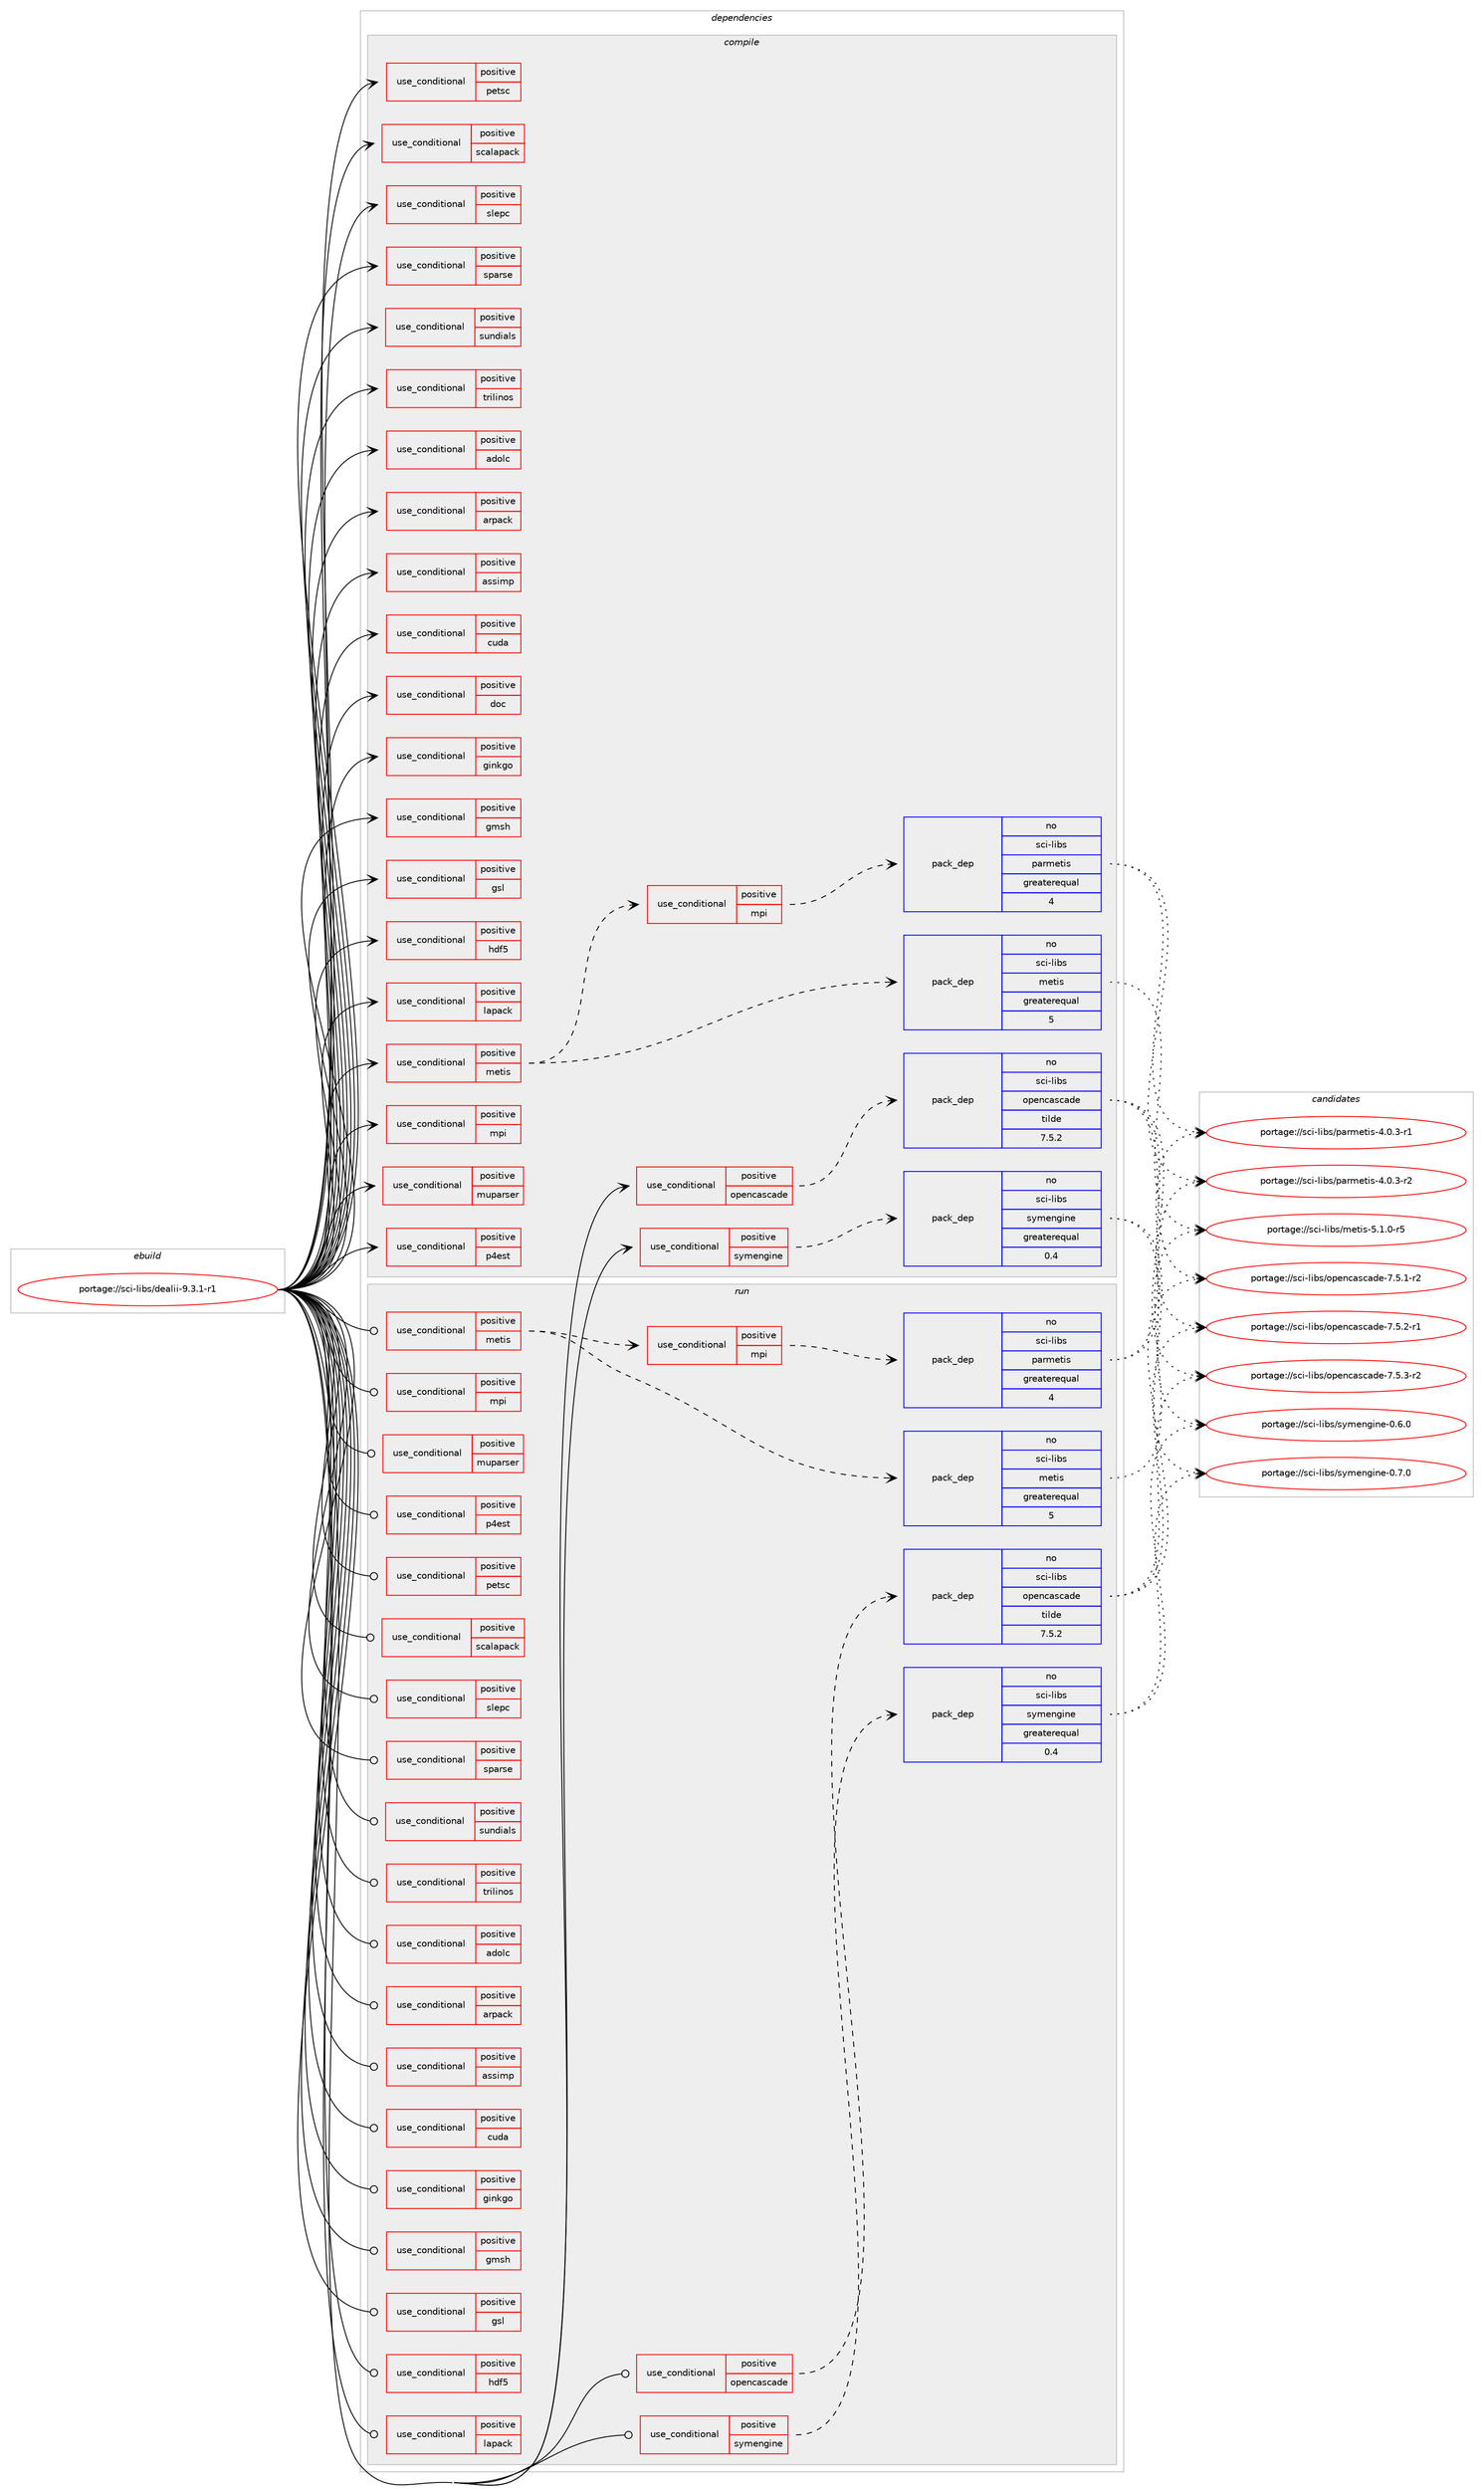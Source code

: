 digraph prolog {

# *************
# Graph options
# *************

newrank=true;
concentrate=true;
compound=true;
graph [rankdir=LR,fontname=Helvetica,fontsize=10,ranksep=1.5];#, ranksep=2.5, nodesep=0.2];
edge  [arrowhead=vee];
node  [fontname=Helvetica,fontsize=10];

# **********
# The ebuild
# **********

subgraph cluster_leftcol {
color=gray;
rank=same;
label=<<i>ebuild</i>>;
id [label="portage://sci-libs/dealii-9.3.1-r1", color=red, width=4, href="../sci-libs/dealii-9.3.1-r1.svg"];
}

# ****************
# The dependencies
# ****************

subgraph cluster_midcol {
color=gray;
label=<<i>dependencies</i>>;
subgraph cluster_compile {
fillcolor="#eeeeee";
style=filled;
label=<<i>compile</i>>;
subgraph cond268 {
dependency475 [label=<<TABLE BORDER="0" CELLBORDER="1" CELLSPACING="0" CELLPADDING="4"><TR><TD ROWSPAN="3" CELLPADDING="10">use_conditional</TD></TR><TR><TD>positive</TD></TR><TR><TD>adolc</TD></TR></TABLE>>, shape=none, color=red];
# *** BEGIN UNKNOWN DEPENDENCY TYPE (TODO) ***
# dependency475 -> package_dependency(portage://sci-libs/dealii-9.3.1-r1,install,no,sci-libs,adolc,none,[,,],[],[])
# *** END UNKNOWN DEPENDENCY TYPE (TODO) ***

}
id:e -> dependency475:w [weight=20,style="solid",arrowhead="vee"];
subgraph cond269 {
dependency476 [label=<<TABLE BORDER="0" CELLBORDER="1" CELLSPACING="0" CELLPADDING="4"><TR><TD ROWSPAN="3" CELLPADDING="10">use_conditional</TD></TR><TR><TD>positive</TD></TR><TR><TD>arpack</TD></TR></TABLE>>, shape=none, color=red];
# *** BEGIN UNKNOWN DEPENDENCY TYPE (TODO) ***
# dependency476 -> package_dependency(portage://sci-libs/dealii-9.3.1-r1,install,no,sci-libs,arpack,none,[,,],[],[use(equal(mpi),none)])
# *** END UNKNOWN DEPENDENCY TYPE (TODO) ***

}
id:e -> dependency476:w [weight=20,style="solid",arrowhead="vee"];
subgraph cond270 {
dependency477 [label=<<TABLE BORDER="0" CELLBORDER="1" CELLSPACING="0" CELLPADDING="4"><TR><TD ROWSPAN="3" CELLPADDING="10">use_conditional</TD></TR><TR><TD>positive</TD></TR><TR><TD>assimp</TD></TR></TABLE>>, shape=none, color=red];
# *** BEGIN UNKNOWN DEPENDENCY TYPE (TODO) ***
# dependency477 -> package_dependency(portage://sci-libs/dealii-9.3.1-r1,install,no,media-libs,assimp,none,[,,],[],[])
# *** END UNKNOWN DEPENDENCY TYPE (TODO) ***

}
id:e -> dependency477:w [weight=20,style="solid",arrowhead="vee"];
subgraph cond271 {
dependency478 [label=<<TABLE BORDER="0" CELLBORDER="1" CELLSPACING="0" CELLPADDING="4"><TR><TD ROWSPAN="3" CELLPADDING="10">use_conditional</TD></TR><TR><TD>positive</TD></TR><TR><TD>cuda</TD></TR></TABLE>>, shape=none, color=red];
# *** BEGIN UNKNOWN DEPENDENCY TYPE (TODO) ***
# dependency478 -> package_dependency(portage://sci-libs/dealii-9.3.1-r1,install,no,dev-util,nvidia-cuda-sdk,none,[,,],[],[])
# *** END UNKNOWN DEPENDENCY TYPE (TODO) ***

}
id:e -> dependency478:w [weight=20,style="solid",arrowhead="vee"];
subgraph cond272 {
dependency479 [label=<<TABLE BORDER="0" CELLBORDER="1" CELLSPACING="0" CELLPADDING="4"><TR><TD ROWSPAN="3" CELLPADDING="10">use_conditional</TD></TR><TR><TD>positive</TD></TR><TR><TD>doc</TD></TR></TABLE>>, shape=none, color=red];
# *** BEGIN UNKNOWN DEPENDENCY TYPE (TODO) ***
# dependency479 -> package_dependency(portage://sci-libs/dealii-9.3.1-r1,install,no,app-doc,doxygen,none,[,,],[],[use(enable(dot),none)])
# *** END UNKNOWN DEPENDENCY TYPE (TODO) ***

# *** BEGIN UNKNOWN DEPENDENCY TYPE (TODO) ***
# dependency479 -> package_dependency(portage://sci-libs/dealii-9.3.1-r1,install,no,dev-lang,perl,none,[,,],[],[])
# *** END UNKNOWN DEPENDENCY TYPE (TODO) ***

}
id:e -> dependency479:w [weight=20,style="solid",arrowhead="vee"];
subgraph cond273 {
dependency480 [label=<<TABLE BORDER="0" CELLBORDER="1" CELLSPACING="0" CELLPADDING="4"><TR><TD ROWSPAN="3" CELLPADDING="10">use_conditional</TD></TR><TR><TD>positive</TD></TR><TR><TD>ginkgo</TD></TR></TABLE>>, shape=none, color=red];
# *** BEGIN UNKNOWN DEPENDENCY TYPE (TODO) ***
# dependency480 -> package_dependency(portage://sci-libs/dealii-9.3.1-r1,install,no,sci-libs,ginkgo,none,[,,],[],[])
# *** END UNKNOWN DEPENDENCY TYPE (TODO) ***

}
id:e -> dependency480:w [weight=20,style="solid",arrowhead="vee"];
subgraph cond274 {
dependency481 [label=<<TABLE BORDER="0" CELLBORDER="1" CELLSPACING="0" CELLPADDING="4"><TR><TD ROWSPAN="3" CELLPADDING="10">use_conditional</TD></TR><TR><TD>positive</TD></TR><TR><TD>gmsh</TD></TR></TABLE>>, shape=none, color=red];
# *** BEGIN UNKNOWN DEPENDENCY TYPE (TODO) ***
# dependency481 -> package_dependency(portage://sci-libs/dealii-9.3.1-r1,install,no,sci-libs,gmsh,none,[,,],[],[])
# *** END UNKNOWN DEPENDENCY TYPE (TODO) ***

}
id:e -> dependency481:w [weight=20,style="solid",arrowhead="vee"];
subgraph cond275 {
dependency482 [label=<<TABLE BORDER="0" CELLBORDER="1" CELLSPACING="0" CELLPADDING="4"><TR><TD ROWSPAN="3" CELLPADDING="10">use_conditional</TD></TR><TR><TD>positive</TD></TR><TR><TD>gsl</TD></TR></TABLE>>, shape=none, color=red];
# *** BEGIN UNKNOWN DEPENDENCY TYPE (TODO) ***
# dependency482 -> package_dependency(portage://sci-libs/dealii-9.3.1-r1,install,no,sci-libs,gsl,none,[,,],any_same_slot,[])
# *** END UNKNOWN DEPENDENCY TYPE (TODO) ***

}
id:e -> dependency482:w [weight=20,style="solid",arrowhead="vee"];
subgraph cond276 {
dependency483 [label=<<TABLE BORDER="0" CELLBORDER="1" CELLSPACING="0" CELLPADDING="4"><TR><TD ROWSPAN="3" CELLPADDING="10">use_conditional</TD></TR><TR><TD>positive</TD></TR><TR><TD>hdf5</TD></TR></TABLE>>, shape=none, color=red];
# *** BEGIN UNKNOWN DEPENDENCY TYPE (TODO) ***
# dependency483 -> package_dependency(portage://sci-libs/dealii-9.3.1-r1,install,no,sci-libs,hdf5,none,[,,],[],[use(equal(mpi),none)])
# *** END UNKNOWN DEPENDENCY TYPE (TODO) ***

}
id:e -> dependency483:w [weight=20,style="solid",arrowhead="vee"];
subgraph cond277 {
dependency484 [label=<<TABLE BORDER="0" CELLBORDER="1" CELLSPACING="0" CELLPADDING="4"><TR><TD ROWSPAN="3" CELLPADDING="10">use_conditional</TD></TR><TR><TD>positive</TD></TR><TR><TD>lapack</TD></TR></TABLE>>, shape=none, color=red];
# *** BEGIN UNKNOWN DEPENDENCY TYPE (TODO) ***
# dependency484 -> package_dependency(portage://sci-libs/dealii-9.3.1-r1,install,no,virtual,lapack,none,[,,],[],[])
# *** END UNKNOWN DEPENDENCY TYPE (TODO) ***

}
id:e -> dependency484:w [weight=20,style="solid",arrowhead="vee"];
subgraph cond278 {
dependency485 [label=<<TABLE BORDER="0" CELLBORDER="1" CELLSPACING="0" CELLPADDING="4"><TR><TD ROWSPAN="3" CELLPADDING="10">use_conditional</TD></TR><TR><TD>positive</TD></TR><TR><TD>metis</TD></TR></TABLE>>, shape=none, color=red];
subgraph pack201 {
dependency486 [label=<<TABLE BORDER="0" CELLBORDER="1" CELLSPACING="0" CELLPADDING="4" WIDTH="220"><TR><TD ROWSPAN="6" CELLPADDING="30">pack_dep</TD></TR><TR><TD WIDTH="110">no</TD></TR><TR><TD>sci-libs</TD></TR><TR><TD>metis</TD></TR><TR><TD>greaterequal</TD></TR><TR><TD>5</TD></TR></TABLE>>, shape=none, color=blue];
}
dependency485:e -> dependency486:w [weight=20,style="dashed",arrowhead="vee"];
subgraph cond279 {
dependency487 [label=<<TABLE BORDER="0" CELLBORDER="1" CELLSPACING="0" CELLPADDING="4"><TR><TD ROWSPAN="3" CELLPADDING="10">use_conditional</TD></TR><TR><TD>positive</TD></TR><TR><TD>mpi</TD></TR></TABLE>>, shape=none, color=red];
subgraph pack202 {
dependency488 [label=<<TABLE BORDER="0" CELLBORDER="1" CELLSPACING="0" CELLPADDING="4" WIDTH="220"><TR><TD ROWSPAN="6" CELLPADDING="30">pack_dep</TD></TR><TR><TD WIDTH="110">no</TD></TR><TR><TD>sci-libs</TD></TR><TR><TD>parmetis</TD></TR><TR><TD>greaterequal</TD></TR><TR><TD>4</TD></TR></TABLE>>, shape=none, color=blue];
}
dependency487:e -> dependency488:w [weight=20,style="dashed",arrowhead="vee"];
}
dependency485:e -> dependency487:w [weight=20,style="dashed",arrowhead="vee"];
}
id:e -> dependency485:w [weight=20,style="solid",arrowhead="vee"];
subgraph cond280 {
dependency489 [label=<<TABLE BORDER="0" CELLBORDER="1" CELLSPACING="0" CELLPADDING="4"><TR><TD ROWSPAN="3" CELLPADDING="10">use_conditional</TD></TR><TR><TD>positive</TD></TR><TR><TD>mpi</TD></TR></TABLE>>, shape=none, color=red];
# *** BEGIN UNKNOWN DEPENDENCY TYPE (TODO) ***
# dependency489 -> package_dependency(portage://sci-libs/dealii-9.3.1-r1,install,no,virtual,mpi,none,[,,],[],[])
# *** END UNKNOWN DEPENDENCY TYPE (TODO) ***

}
id:e -> dependency489:w [weight=20,style="solid",arrowhead="vee"];
subgraph cond281 {
dependency490 [label=<<TABLE BORDER="0" CELLBORDER="1" CELLSPACING="0" CELLPADDING="4"><TR><TD ROWSPAN="3" CELLPADDING="10">use_conditional</TD></TR><TR><TD>positive</TD></TR><TR><TD>muparser</TD></TR></TABLE>>, shape=none, color=red];
# *** BEGIN UNKNOWN DEPENDENCY TYPE (TODO) ***
# dependency490 -> package_dependency(portage://sci-libs/dealii-9.3.1-r1,install,no,dev-cpp,muParser,none,[,,],[],[])
# *** END UNKNOWN DEPENDENCY TYPE (TODO) ***

}
id:e -> dependency490:w [weight=20,style="solid",arrowhead="vee"];
subgraph cond282 {
dependency491 [label=<<TABLE BORDER="0" CELLBORDER="1" CELLSPACING="0" CELLPADDING="4"><TR><TD ROWSPAN="3" CELLPADDING="10">use_conditional</TD></TR><TR><TD>positive</TD></TR><TR><TD>opencascade</TD></TR></TABLE>>, shape=none, color=red];
subgraph pack203 {
dependency492 [label=<<TABLE BORDER="0" CELLBORDER="1" CELLSPACING="0" CELLPADDING="4" WIDTH="220"><TR><TD ROWSPAN="6" CELLPADDING="30">pack_dep</TD></TR><TR><TD WIDTH="110">no</TD></TR><TR><TD>sci-libs</TD></TR><TR><TD>opencascade</TD></TR><TR><TD>tilde</TD></TR><TR><TD>7.5.2</TD></TR></TABLE>>, shape=none, color=blue];
}
dependency491:e -> dependency492:w [weight=20,style="dashed",arrowhead="vee"];
}
id:e -> dependency491:w [weight=20,style="solid",arrowhead="vee"];
subgraph cond283 {
dependency493 [label=<<TABLE BORDER="0" CELLBORDER="1" CELLSPACING="0" CELLPADDING="4"><TR><TD ROWSPAN="3" CELLPADDING="10">use_conditional</TD></TR><TR><TD>positive</TD></TR><TR><TD>p4est</TD></TR></TABLE>>, shape=none, color=red];
# *** BEGIN UNKNOWN DEPENDENCY TYPE (TODO) ***
# dependency493 -> package_dependency(portage://sci-libs/dealii-9.3.1-r1,install,no,sci-libs,p4est,none,[,,],[],[use(enable(mpi),none)])
# *** END UNKNOWN DEPENDENCY TYPE (TODO) ***

}
id:e -> dependency493:w [weight=20,style="solid",arrowhead="vee"];
subgraph cond284 {
dependency494 [label=<<TABLE BORDER="0" CELLBORDER="1" CELLSPACING="0" CELLPADDING="4"><TR><TD ROWSPAN="3" CELLPADDING="10">use_conditional</TD></TR><TR><TD>positive</TD></TR><TR><TD>petsc</TD></TR></TABLE>>, shape=none, color=red];
# *** BEGIN UNKNOWN DEPENDENCY TYPE (TODO) ***
# dependency494 -> package_dependency(portage://sci-libs/dealii-9.3.1-r1,install,no,sci-mathematics,petsc,none,[,,],[],[use(equal(mpi),none)])
# *** END UNKNOWN DEPENDENCY TYPE (TODO) ***

}
id:e -> dependency494:w [weight=20,style="solid",arrowhead="vee"];
subgraph cond285 {
dependency495 [label=<<TABLE BORDER="0" CELLBORDER="1" CELLSPACING="0" CELLPADDING="4"><TR><TD ROWSPAN="3" CELLPADDING="10">use_conditional</TD></TR><TR><TD>positive</TD></TR><TR><TD>scalapack</TD></TR></TABLE>>, shape=none, color=red];
# *** BEGIN UNKNOWN DEPENDENCY TYPE (TODO) ***
# dependency495 -> package_dependency(portage://sci-libs/dealii-9.3.1-r1,install,no,sci-libs,scalapack,none,[,,],[],[])
# *** END UNKNOWN DEPENDENCY TYPE (TODO) ***

}
id:e -> dependency495:w [weight=20,style="solid",arrowhead="vee"];
subgraph cond286 {
dependency496 [label=<<TABLE BORDER="0" CELLBORDER="1" CELLSPACING="0" CELLPADDING="4"><TR><TD ROWSPAN="3" CELLPADDING="10">use_conditional</TD></TR><TR><TD>positive</TD></TR><TR><TD>slepc</TD></TR></TABLE>>, shape=none, color=red];
# *** BEGIN UNKNOWN DEPENDENCY TYPE (TODO) ***
# dependency496 -> package_dependency(portage://sci-libs/dealii-9.3.1-r1,install,no,sci-mathematics,slepc,none,[,,],[],[use(equal(mpi),none)])
# *** END UNKNOWN DEPENDENCY TYPE (TODO) ***

}
id:e -> dependency496:w [weight=20,style="solid",arrowhead="vee"];
subgraph cond287 {
dependency497 [label=<<TABLE BORDER="0" CELLBORDER="1" CELLSPACING="0" CELLPADDING="4"><TR><TD ROWSPAN="3" CELLPADDING="10">use_conditional</TD></TR><TR><TD>positive</TD></TR><TR><TD>sparse</TD></TR></TABLE>>, shape=none, color=red];
# *** BEGIN UNKNOWN DEPENDENCY TYPE (TODO) ***
# dependency497 -> package_dependency(portage://sci-libs/dealii-9.3.1-r1,install,no,sci-libs,umfpack,none,[,,],[],[])
# *** END UNKNOWN DEPENDENCY TYPE (TODO) ***

}
id:e -> dependency497:w [weight=20,style="solid",arrowhead="vee"];
subgraph cond288 {
dependency498 [label=<<TABLE BORDER="0" CELLBORDER="1" CELLSPACING="0" CELLPADDING="4"><TR><TD ROWSPAN="3" CELLPADDING="10">use_conditional</TD></TR><TR><TD>positive</TD></TR><TR><TD>sundials</TD></TR></TABLE>>, shape=none, color=red];
# *** BEGIN UNKNOWN DEPENDENCY TYPE (TODO) ***
# dependency498 -> package_dependency(portage://sci-libs/dealii-9.3.1-r1,install,no,sci-libs,sundials,none,[,,],any_same_slot,[])
# *** END UNKNOWN DEPENDENCY TYPE (TODO) ***

}
id:e -> dependency498:w [weight=20,style="solid",arrowhead="vee"];
subgraph cond289 {
dependency499 [label=<<TABLE BORDER="0" CELLBORDER="1" CELLSPACING="0" CELLPADDING="4"><TR><TD ROWSPAN="3" CELLPADDING="10">use_conditional</TD></TR><TR><TD>positive</TD></TR><TR><TD>symengine</TD></TR></TABLE>>, shape=none, color=red];
subgraph pack204 {
dependency500 [label=<<TABLE BORDER="0" CELLBORDER="1" CELLSPACING="0" CELLPADDING="4" WIDTH="220"><TR><TD ROWSPAN="6" CELLPADDING="30">pack_dep</TD></TR><TR><TD WIDTH="110">no</TD></TR><TR><TD>sci-libs</TD></TR><TR><TD>symengine</TD></TR><TR><TD>greaterequal</TD></TR><TR><TD>0.4</TD></TR></TABLE>>, shape=none, color=blue];
}
dependency499:e -> dependency500:w [weight=20,style="dashed",arrowhead="vee"];
}
id:e -> dependency499:w [weight=20,style="solid",arrowhead="vee"];
subgraph cond290 {
dependency501 [label=<<TABLE BORDER="0" CELLBORDER="1" CELLSPACING="0" CELLPADDING="4"><TR><TD ROWSPAN="3" CELLPADDING="10">use_conditional</TD></TR><TR><TD>positive</TD></TR><TR><TD>trilinos</TD></TR></TABLE>>, shape=none, color=red];
# *** BEGIN UNKNOWN DEPENDENCY TYPE (TODO) ***
# dependency501 -> package_dependency(portage://sci-libs/dealii-9.3.1-r1,install,no,sci-libs,trilinos,none,[,,],[],[])
# *** END UNKNOWN DEPENDENCY TYPE (TODO) ***

}
id:e -> dependency501:w [weight=20,style="solid",arrowhead="vee"];
# *** BEGIN UNKNOWN DEPENDENCY TYPE (TODO) ***
# id -> package_dependency(portage://sci-libs/dealii-9.3.1-r1,install,no,app-arch,bzip2,none,[,,],[],[])
# *** END UNKNOWN DEPENDENCY TYPE (TODO) ***

# *** BEGIN UNKNOWN DEPENDENCY TYPE (TODO) ***
# id -> package_dependency(portage://sci-libs/dealii-9.3.1-r1,install,no,dev-cpp,tbb,none,[,,],any_same_slot,[])
# *** END UNKNOWN DEPENDENCY TYPE (TODO) ***

# *** BEGIN UNKNOWN DEPENDENCY TYPE (TODO) ***
# id -> package_dependency(portage://sci-libs/dealii-9.3.1-r1,install,no,dev-libs,boost,none,[,,],any_same_slot,[])
# *** END UNKNOWN DEPENDENCY TYPE (TODO) ***

# *** BEGIN UNKNOWN DEPENDENCY TYPE (TODO) ***
# id -> package_dependency(portage://sci-libs/dealii-9.3.1-r1,install,no,sys-libs,zlib,none,[,,],[],[])
# *** END UNKNOWN DEPENDENCY TYPE (TODO) ***

# *** BEGIN UNKNOWN DEPENDENCY TYPE (TODO) ***
# id -> package_dependency(portage://sci-libs/dealii-9.3.1-r1,install,no,virtual,pkgconfig,none,[,,],[],[])
# *** END UNKNOWN DEPENDENCY TYPE (TODO) ***

}
subgraph cluster_compileandrun {
fillcolor="#eeeeee";
style=filled;
label=<<i>compile and run</i>>;
}
subgraph cluster_run {
fillcolor="#eeeeee";
style=filled;
label=<<i>run</i>>;
subgraph cond291 {
dependency502 [label=<<TABLE BORDER="0" CELLBORDER="1" CELLSPACING="0" CELLPADDING="4"><TR><TD ROWSPAN="3" CELLPADDING="10">use_conditional</TD></TR><TR><TD>positive</TD></TR><TR><TD>adolc</TD></TR></TABLE>>, shape=none, color=red];
# *** BEGIN UNKNOWN DEPENDENCY TYPE (TODO) ***
# dependency502 -> package_dependency(portage://sci-libs/dealii-9.3.1-r1,run,no,sci-libs,adolc,none,[,,],[],[])
# *** END UNKNOWN DEPENDENCY TYPE (TODO) ***

}
id:e -> dependency502:w [weight=20,style="solid",arrowhead="odot"];
subgraph cond292 {
dependency503 [label=<<TABLE BORDER="0" CELLBORDER="1" CELLSPACING="0" CELLPADDING="4"><TR><TD ROWSPAN="3" CELLPADDING="10">use_conditional</TD></TR><TR><TD>positive</TD></TR><TR><TD>arpack</TD></TR></TABLE>>, shape=none, color=red];
# *** BEGIN UNKNOWN DEPENDENCY TYPE (TODO) ***
# dependency503 -> package_dependency(portage://sci-libs/dealii-9.3.1-r1,run,no,sci-libs,arpack,none,[,,],[],[use(equal(mpi),none)])
# *** END UNKNOWN DEPENDENCY TYPE (TODO) ***

}
id:e -> dependency503:w [weight=20,style="solid",arrowhead="odot"];
subgraph cond293 {
dependency504 [label=<<TABLE BORDER="0" CELLBORDER="1" CELLSPACING="0" CELLPADDING="4"><TR><TD ROWSPAN="3" CELLPADDING="10">use_conditional</TD></TR><TR><TD>positive</TD></TR><TR><TD>assimp</TD></TR></TABLE>>, shape=none, color=red];
# *** BEGIN UNKNOWN DEPENDENCY TYPE (TODO) ***
# dependency504 -> package_dependency(portage://sci-libs/dealii-9.3.1-r1,run,no,media-libs,assimp,none,[,,],[],[])
# *** END UNKNOWN DEPENDENCY TYPE (TODO) ***

}
id:e -> dependency504:w [weight=20,style="solid",arrowhead="odot"];
subgraph cond294 {
dependency505 [label=<<TABLE BORDER="0" CELLBORDER="1" CELLSPACING="0" CELLPADDING="4"><TR><TD ROWSPAN="3" CELLPADDING="10">use_conditional</TD></TR><TR><TD>positive</TD></TR><TR><TD>cuda</TD></TR></TABLE>>, shape=none, color=red];
# *** BEGIN UNKNOWN DEPENDENCY TYPE (TODO) ***
# dependency505 -> package_dependency(portage://sci-libs/dealii-9.3.1-r1,run,no,dev-util,nvidia-cuda-sdk,none,[,,],[],[])
# *** END UNKNOWN DEPENDENCY TYPE (TODO) ***

}
id:e -> dependency505:w [weight=20,style="solid",arrowhead="odot"];
subgraph cond295 {
dependency506 [label=<<TABLE BORDER="0" CELLBORDER="1" CELLSPACING="0" CELLPADDING="4"><TR><TD ROWSPAN="3" CELLPADDING="10">use_conditional</TD></TR><TR><TD>positive</TD></TR><TR><TD>ginkgo</TD></TR></TABLE>>, shape=none, color=red];
# *** BEGIN UNKNOWN DEPENDENCY TYPE (TODO) ***
# dependency506 -> package_dependency(portage://sci-libs/dealii-9.3.1-r1,run,no,sci-libs,ginkgo,none,[,,],[],[])
# *** END UNKNOWN DEPENDENCY TYPE (TODO) ***

}
id:e -> dependency506:w [weight=20,style="solid",arrowhead="odot"];
subgraph cond296 {
dependency507 [label=<<TABLE BORDER="0" CELLBORDER="1" CELLSPACING="0" CELLPADDING="4"><TR><TD ROWSPAN="3" CELLPADDING="10">use_conditional</TD></TR><TR><TD>positive</TD></TR><TR><TD>gmsh</TD></TR></TABLE>>, shape=none, color=red];
# *** BEGIN UNKNOWN DEPENDENCY TYPE (TODO) ***
# dependency507 -> package_dependency(portage://sci-libs/dealii-9.3.1-r1,run,no,sci-libs,gmsh,none,[,,],[],[])
# *** END UNKNOWN DEPENDENCY TYPE (TODO) ***

}
id:e -> dependency507:w [weight=20,style="solid",arrowhead="odot"];
subgraph cond297 {
dependency508 [label=<<TABLE BORDER="0" CELLBORDER="1" CELLSPACING="0" CELLPADDING="4"><TR><TD ROWSPAN="3" CELLPADDING="10">use_conditional</TD></TR><TR><TD>positive</TD></TR><TR><TD>gsl</TD></TR></TABLE>>, shape=none, color=red];
# *** BEGIN UNKNOWN DEPENDENCY TYPE (TODO) ***
# dependency508 -> package_dependency(portage://sci-libs/dealii-9.3.1-r1,run,no,sci-libs,gsl,none,[,,],any_same_slot,[])
# *** END UNKNOWN DEPENDENCY TYPE (TODO) ***

}
id:e -> dependency508:w [weight=20,style="solid",arrowhead="odot"];
subgraph cond298 {
dependency509 [label=<<TABLE BORDER="0" CELLBORDER="1" CELLSPACING="0" CELLPADDING="4"><TR><TD ROWSPAN="3" CELLPADDING="10">use_conditional</TD></TR><TR><TD>positive</TD></TR><TR><TD>hdf5</TD></TR></TABLE>>, shape=none, color=red];
# *** BEGIN UNKNOWN DEPENDENCY TYPE (TODO) ***
# dependency509 -> package_dependency(portage://sci-libs/dealii-9.3.1-r1,run,no,sci-libs,hdf5,none,[,,],[],[use(equal(mpi),none)])
# *** END UNKNOWN DEPENDENCY TYPE (TODO) ***

}
id:e -> dependency509:w [weight=20,style="solid",arrowhead="odot"];
subgraph cond299 {
dependency510 [label=<<TABLE BORDER="0" CELLBORDER="1" CELLSPACING="0" CELLPADDING="4"><TR><TD ROWSPAN="3" CELLPADDING="10">use_conditional</TD></TR><TR><TD>positive</TD></TR><TR><TD>lapack</TD></TR></TABLE>>, shape=none, color=red];
# *** BEGIN UNKNOWN DEPENDENCY TYPE (TODO) ***
# dependency510 -> package_dependency(portage://sci-libs/dealii-9.3.1-r1,run,no,virtual,lapack,none,[,,],[],[])
# *** END UNKNOWN DEPENDENCY TYPE (TODO) ***

}
id:e -> dependency510:w [weight=20,style="solid",arrowhead="odot"];
subgraph cond300 {
dependency511 [label=<<TABLE BORDER="0" CELLBORDER="1" CELLSPACING="0" CELLPADDING="4"><TR><TD ROWSPAN="3" CELLPADDING="10">use_conditional</TD></TR><TR><TD>positive</TD></TR><TR><TD>metis</TD></TR></TABLE>>, shape=none, color=red];
subgraph pack205 {
dependency512 [label=<<TABLE BORDER="0" CELLBORDER="1" CELLSPACING="0" CELLPADDING="4" WIDTH="220"><TR><TD ROWSPAN="6" CELLPADDING="30">pack_dep</TD></TR><TR><TD WIDTH="110">no</TD></TR><TR><TD>sci-libs</TD></TR><TR><TD>metis</TD></TR><TR><TD>greaterequal</TD></TR><TR><TD>5</TD></TR></TABLE>>, shape=none, color=blue];
}
dependency511:e -> dependency512:w [weight=20,style="dashed",arrowhead="vee"];
subgraph cond301 {
dependency513 [label=<<TABLE BORDER="0" CELLBORDER="1" CELLSPACING="0" CELLPADDING="4"><TR><TD ROWSPAN="3" CELLPADDING="10">use_conditional</TD></TR><TR><TD>positive</TD></TR><TR><TD>mpi</TD></TR></TABLE>>, shape=none, color=red];
subgraph pack206 {
dependency514 [label=<<TABLE BORDER="0" CELLBORDER="1" CELLSPACING="0" CELLPADDING="4" WIDTH="220"><TR><TD ROWSPAN="6" CELLPADDING="30">pack_dep</TD></TR><TR><TD WIDTH="110">no</TD></TR><TR><TD>sci-libs</TD></TR><TR><TD>parmetis</TD></TR><TR><TD>greaterequal</TD></TR><TR><TD>4</TD></TR></TABLE>>, shape=none, color=blue];
}
dependency513:e -> dependency514:w [weight=20,style="dashed",arrowhead="vee"];
}
dependency511:e -> dependency513:w [weight=20,style="dashed",arrowhead="vee"];
}
id:e -> dependency511:w [weight=20,style="solid",arrowhead="odot"];
subgraph cond302 {
dependency515 [label=<<TABLE BORDER="0" CELLBORDER="1" CELLSPACING="0" CELLPADDING="4"><TR><TD ROWSPAN="3" CELLPADDING="10">use_conditional</TD></TR><TR><TD>positive</TD></TR><TR><TD>mpi</TD></TR></TABLE>>, shape=none, color=red];
# *** BEGIN UNKNOWN DEPENDENCY TYPE (TODO) ***
# dependency515 -> package_dependency(portage://sci-libs/dealii-9.3.1-r1,run,no,virtual,mpi,none,[,,],[],[])
# *** END UNKNOWN DEPENDENCY TYPE (TODO) ***

}
id:e -> dependency515:w [weight=20,style="solid",arrowhead="odot"];
subgraph cond303 {
dependency516 [label=<<TABLE BORDER="0" CELLBORDER="1" CELLSPACING="0" CELLPADDING="4"><TR><TD ROWSPAN="3" CELLPADDING="10">use_conditional</TD></TR><TR><TD>positive</TD></TR><TR><TD>muparser</TD></TR></TABLE>>, shape=none, color=red];
# *** BEGIN UNKNOWN DEPENDENCY TYPE (TODO) ***
# dependency516 -> package_dependency(portage://sci-libs/dealii-9.3.1-r1,run,no,dev-cpp,muParser,none,[,,],[],[])
# *** END UNKNOWN DEPENDENCY TYPE (TODO) ***

}
id:e -> dependency516:w [weight=20,style="solid",arrowhead="odot"];
subgraph cond304 {
dependency517 [label=<<TABLE BORDER="0" CELLBORDER="1" CELLSPACING="0" CELLPADDING="4"><TR><TD ROWSPAN="3" CELLPADDING="10">use_conditional</TD></TR><TR><TD>positive</TD></TR><TR><TD>opencascade</TD></TR></TABLE>>, shape=none, color=red];
subgraph pack207 {
dependency518 [label=<<TABLE BORDER="0" CELLBORDER="1" CELLSPACING="0" CELLPADDING="4" WIDTH="220"><TR><TD ROWSPAN="6" CELLPADDING="30">pack_dep</TD></TR><TR><TD WIDTH="110">no</TD></TR><TR><TD>sci-libs</TD></TR><TR><TD>opencascade</TD></TR><TR><TD>tilde</TD></TR><TR><TD>7.5.2</TD></TR></TABLE>>, shape=none, color=blue];
}
dependency517:e -> dependency518:w [weight=20,style="dashed",arrowhead="vee"];
}
id:e -> dependency517:w [weight=20,style="solid",arrowhead="odot"];
subgraph cond305 {
dependency519 [label=<<TABLE BORDER="0" CELLBORDER="1" CELLSPACING="0" CELLPADDING="4"><TR><TD ROWSPAN="3" CELLPADDING="10">use_conditional</TD></TR><TR><TD>positive</TD></TR><TR><TD>p4est</TD></TR></TABLE>>, shape=none, color=red];
# *** BEGIN UNKNOWN DEPENDENCY TYPE (TODO) ***
# dependency519 -> package_dependency(portage://sci-libs/dealii-9.3.1-r1,run,no,sci-libs,p4est,none,[,,],[],[use(enable(mpi),none)])
# *** END UNKNOWN DEPENDENCY TYPE (TODO) ***

}
id:e -> dependency519:w [weight=20,style="solid",arrowhead="odot"];
subgraph cond306 {
dependency520 [label=<<TABLE BORDER="0" CELLBORDER="1" CELLSPACING="0" CELLPADDING="4"><TR><TD ROWSPAN="3" CELLPADDING="10">use_conditional</TD></TR><TR><TD>positive</TD></TR><TR><TD>petsc</TD></TR></TABLE>>, shape=none, color=red];
# *** BEGIN UNKNOWN DEPENDENCY TYPE (TODO) ***
# dependency520 -> package_dependency(portage://sci-libs/dealii-9.3.1-r1,run,no,sci-mathematics,petsc,none,[,,],[],[use(equal(mpi),none)])
# *** END UNKNOWN DEPENDENCY TYPE (TODO) ***

}
id:e -> dependency520:w [weight=20,style="solid",arrowhead="odot"];
subgraph cond307 {
dependency521 [label=<<TABLE BORDER="0" CELLBORDER="1" CELLSPACING="0" CELLPADDING="4"><TR><TD ROWSPAN="3" CELLPADDING="10">use_conditional</TD></TR><TR><TD>positive</TD></TR><TR><TD>scalapack</TD></TR></TABLE>>, shape=none, color=red];
# *** BEGIN UNKNOWN DEPENDENCY TYPE (TODO) ***
# dependency521 -> package_dependency(portage://sci-libs/dealii-9.3.1-r1,run,no,sci-libs,scalapack,none,[,,],[],[])
# *** END UNKNOWN DEPENDENCY TYPE (TODO) ***

}
id:e -> dependency521:w [weight=20,style="solid",arrowhead="odot"];
subgraph cond308 {
dependency522 [label=<<TABLE BORDER="0" CELLBORDER="1" CELLSPACING="0" CELLPADDING="4"><TR><TD ROWSPAN="3" CELLPADDING="10">use_conditional</TD></TR><TR><TD>positive</TD></TR><TR><TD>slepc</TD></TR></TABLE>>, shape=none, color=red];
# *** BEGIN UNKNOWN DEPENDENCY TYPE (TODO) ***
# dependency522 -> package_dependency(portage://sci-libs/dealii-9.3.1-r1,run,no,sci-mathematics,slepc,none,[,,],[],[use(equal(mpi),none)])
# *** END UNKNOWN DEPENDENCY TYPE (TODO) ***

}
id:e -> dependency522:w [weight=20,style="solid",arrowhead="odot"];
subgraph cond309 {
dependency523 [label=<<TABLE BORDER="0" CELLBORDER="1" CELLSPACING="0" CELLPADDING="4"><TR><TD ROWSPAN="3" CELLPADDING="10">use_conditional</TD></TR><TR><TD>positive</TD></TR><TR><TD>sparse</TD></TR></TABLE>>, shape=none, color=red];
# *** BEGIN UNKNOWN DEPENDENCY TYPE (TODO) ***
# dependency523 -> package_dependency(portage://sci-libs/dealii-9.3.1-r1,run,no,sci-libs,umfpack,none,[,,],[],[])
# *** END UNKNOWN DEPENDENCY TYPE (TODO) ***

}
id:e -> dependency523:w [weight=20,style="solid",arrowhead="odot"];
subgraph cond310 {
dependency524 [label=<<TABLE BORDER="0" CELLBORDER="1" CELLSPACING="0" CELLPADDING="4"><TR><TD ROWSPAN="3" CELLPADDING="10">use_conditional</TD></TR><TR><TD>positive</TD></TR><TR><TD>sundials</TD></TR></TABLE>>, shape=none, color=red];
# *** BEGIN UNKNOWN DEPENDENCY TYPE (TODO) ***
# dependency524 -> package_dependency(portage://sci-libs/dealii-9.3.1-r1,run,no,sci-libs,sundials,none,[,,],any_same_slot,[])
# *** END UNKNOWN DEPENDENCY TYPE (TODO) ***

}
id:e -> dependency524:w [weight=20,style="solid",arrowhead="odot"];
subgraph cond311 {
dependency525 [label=<<TABLE BORDER="0" CELLBORDER="1" CELLSPACING="0" CELLPADDING="4"><TR><TD ROWSPAN="3" CELLPADDING="10">use_conditional</TD></TR><TR><TD>positive</TD></TR><TR><TD>symengine</TD></TR></TABLE>>, shape=none, color=red];
subgraph pack208 {
dependency526 [label=<<TABLE BORDER="0" CELLBORDER="1" CELLSPACING="0" CELLPADDING="4" WIDTH="220"><TR><TD ROWSPAN="6" CELLPADDING="30">pack_dep</TD></TR><TR><TD WIDTH="110">no</TD></TR><TR><TD>sci-libs</TD></TR><TR><TD>symengine</TD></TR><TR><TD>greaterequal</TD></TR><TR><TD>0.4</TD></TR></TABLE>>, shape=none, color=blue];
}
dependency525:e -> dependency526:w [weight=20,style="dashed",arrowhead="vee"];
}
id:e -> dependency525:w [weight=20,style="solid",arrowhead="odot"];
subgraph cond312 {
dependency527 [label=<<TABLE BORDER="0" CELLBORDER="1" CELLSPACING="0" CELLPADDING="4"><TR><TD ROWSPAN="3" CELLPADDING="10">use_conditional</TD></TR><TR><TD>positive</TD></TR><TR><TD>trilinos</TD></TR></TABLE>>, shape=none, color=red];
# *** BEGIN UNKNOWN DEPENDENCY TYPE (TODO) ***
# dependency527 -> package_dependency(portage://sci-libs/dealii-9.3.1-r1,run,no,sci-libs,trilinos,none,[,,],[],[])
# *** END UNKNOWN DEPENDENCY TYPE (TODO) ***

}
id:e -> dependency527:w [weight=20,style="solid",arrowhead="odot"];
# *** BEGIN UNKNOWN DEPENDENCY TYPE (TODO) ***
# id -> package_dependency(portage://sci-libs/dealii-9.3.1-r1,run,no,app-arch,bzip2,none,[,,],[],[])
# *** END UNKNOWN DEPENDENCY TYPE (TODO) ***

# *** BEGIN UNKNOWN DEPENDENCY TYPE (TODO) ***
# id -> package_dependency(portage://sci-libs/dealii-9.3.1-r1,run,no,dev-cpp,tbb,none,[,,],any_same_slot,[])
# *** END UNKNOWN DEPENDENCY TYPE (TODO) ***

# *** BEGIN UNKNOWN DEPENDENCY TYPE (TODO) ***
# id -> package_dependency(portage://sci-libs/dealii-9.3.1-r1,run,no,dev-libs,boost,none,[,,],any_same_slot,[])
# *** END UNKNOWN DEPENDENCY TYPE (TODO) ***

# *** BEGIN UNKNOWN DEPENDENCY TYPE (TODO) ***
# id -> package_dependency(portage://sci-libs/dealii-9.3.1-r1,run,no,sys-libs,zlib,none,[,,],[],[])
# *** END UNKNOWN DEPENDENCY TYPE (TODO) ***

}
}

# **************
# The candidates
# **************

subgraph cluster_choices {
rank=same;
color=gray;
label=<<i>candidates</i>>;

subgraph choice201 {
color=black;
nodesep=1;
choice115991054510810598115471091011161051154553464946484511453 [label="portage://sci-libs/metis-5.1.0-r5", color=red, width=4,href="../sci-libs/metis-5.1.0-r5.svg"];
dependency486:e -> choice115991054510810598115471091011161051154553464946484511453:w [style=dotted,weight="100"];
}
subgraph choice202 {
color=black;
nodesep=1;
choice11599105451081059811547112971141091011161051154552464846514511449 [label="portage://sci-libs/parmetis-4.0.3-r1", color=red, width=4,href="../sci-libs/parmetis-4.0.3-r1.svg"];
choice11599105451081059811547112971141091011161051154552464846514511450 [label="portage://sci-libs/parmetis-4.0.3-r2", color=red, width=4,href="../sci-libs/parmetis-4.0.3-r2.svg"];
dependency488:e -> choice11599105451081059811547112971141091011161051154552464846514511449:w [style=dotted,weight="100"];
dependency488:e -> choice11599105451081059811547112971141091011161051154552464846514511450:w [style=dotted,weight="100"];
}
subgraph choice203 {
color=black;
nodesep=1;
choice11599105451081059811547111112101110999711599971001014555465346494511450 [label="portage://sci-libs/opencascade-7.5.1-r2", color=red, width=4,href="../sci-libs/opencascade-7.5.1-r2.svg"];
choice11599105451081059811547111112101110999711599971001014555465346504511449 [label="portage://sci-libs/opencascade-7.5.2-r1", color=red, width=4,href="../sci-libs/opencascade-7.5.2-r1.svg"];
choice11599105451081059811547111112101110999711599971001014555465346514511450 [label="portage://sci-libs/opencascade-7.5.3-r2", color=red, width=4,href="../sci-libs/opencascade-7.5.3-r2.svg"];
dependency492:e -> choice11599105451081059811547111112101110999711599971001014555465346494511450:w [style=dotted,weight="100"];
dependency492:e -> choice11599105451081059811547111112101110999711599971001014555465346504511449:w [style=dotted,weight="100"];
dependency492:e -> choice11599105451081059811547111112101110999711599971001014555465346514511450:w [style=dotted,weight="100"];
}
subgraph choice204 {
color=black;
nodesep=1;
choice11599105451081059811547115121109101110103105110101454846544648 [label="portage://sci-libs/symengine-0.6.0", color=red, width=4,href="../sci-libs/symengine-0.6.0.svg"];
choice11599105451081059811547115121109101110103105110101454846554648 [label="portage://sci-libs/symengine-0.7.0", color=red, width=4,href="../sci-libs/symengine-0.7.0.svg"];
dependency500:e -> choice11599105451081059811547115121109101110103105110101454846544648:w [style=dotted,weight="100"];
dependency500:e -> choice11599105451081059811547115121109101110103105110101454846554648:w [style=dotted,weight="100"];
}
subgraph choice205 {
color=black;
nodesep=1;
choice115991054510810598115471091011161051154553464946484511453 [label="portage://sci-libs/metis-5.1.0-r5", color=red, width=4,href="../sci-libs/metis-5.1.0-r5.svg"];
dependency512:e -> choice115991054510810598115471091011161051154553464946484511453:w [style=dotted,weight="100"];
}
subgraph choice206 {
color=black;
nodesep=1;
choice11599105451081059811547112971141091011161051154552464846514511449 [label="portage://sci-libs/parmetis-4.0.3-r1", color=red, width=4,href="../sci-libs/parmetis-4.0.3-r1.svg"];
choice11599105451081059811547112971141091011161051154552464846514511450 [label="portage://sci-libs/parmetis-4.0.3-r2", color=red, width=4,href="../sci-libs/parmetis-4.0.3-r2.svg"];
dependency514:e -> choice11599105451081059811547112971141091011161051154552464846514511449:w [style=dotted,weight="100"];
dependency514:e -> choice11599105451081059811547112971141091011161051154552464846514511450:w [style=dotted,weight="100"];
}
subgraph choice207 {
color=black;
nodesep=1;
choice11599105451081059811547111112101110999711599971001014555465346494511450 [label="portage://sci-libs/opencascade-7.5.1-r2", color=red, width=4,href="../sci-libs/opencascade-7.5.1-r2.svg"];
choice11599105451081059811547111112101110999711599971001014555465346504511449 [label="portage://sci-libs/opencascade-7.5.2-r1", color=red, width=4,href="../sci-libs/opencascade-7.5.2-r1.svg"];
choice11599105451081059811547111112101110999711599971001014555465346514511450 [label="portage://sci-libs/opencascade-7.5.3-r2", color=red, width=4,href="../sci-libs/opencascade-7.5.3-r2.svg"];
dependency518:e -> choice11599105451081059811547111112101110999711599971001014555465346494511450:w [style=dotted,weight="100"];
dependency518:e -> choice11599105451081059811547111112101110999711599971001014555465346504511449:w [style=dotted,weight="100"];
dependency518:e -> choice11599105451081059811547111112101110999711599971001014555465346514511450:w [style=dotted,weight="100"];
}
subgraph choice208 {
color=black;
nodesep=1;
choice11599105451081059811547115121109101110103105110101454846544648 [label="portage://sci-libs/symengine-0.6.0", color=red, width=4,href="../sci-libs/symengine-0.6.0.svg"];
choice11599105451081059811547115121109101110103105110101454846554648 [label="portage://sci-libs/symengine-0.7.0", color=red, width=4,href="../sci-libs/symengine-0.7.0.svg"];
dependency526:e -> choice11599105451081059811547115121109101110103105110101454846544648:w [style=dotted,weight="100"];
dependency526:e -> choice11599105451081059811547115121109101110103105110101454846554648:w [style=dotted,weight="100"];
}
}

}
